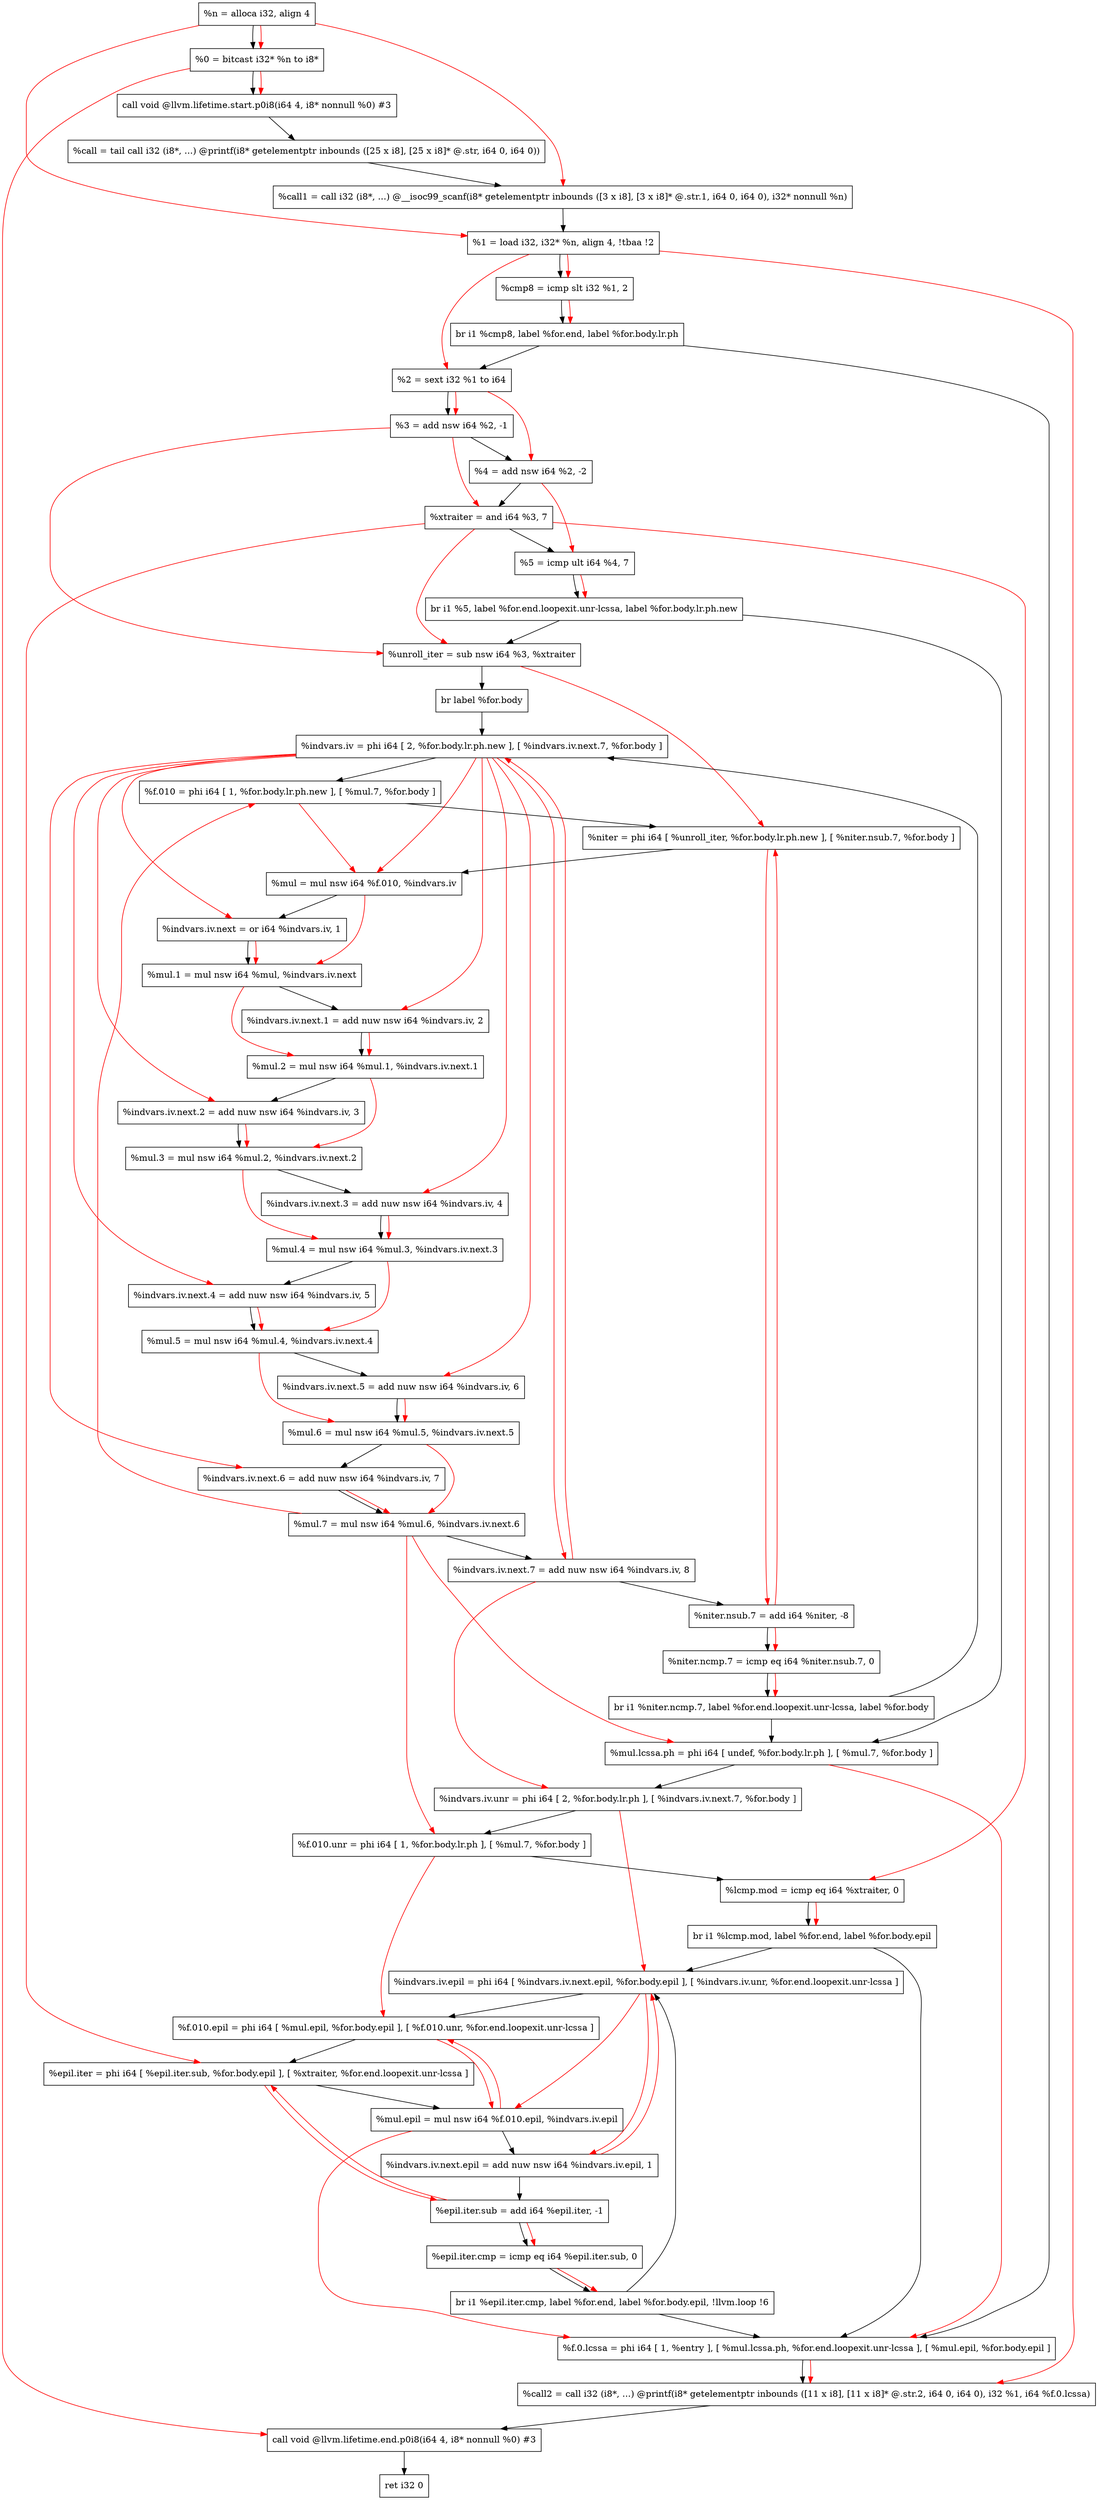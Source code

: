 digraph "CDFG for'func' function" {
	Node0x563f06b16fd8[shape=record, label="  %n = alloca i32, align 4"];
	Node0x563f06b17698[shape=record, label="  %0 = bitcast i32* %n to i8*"];
	Node0x563f06b17af8[shape=record, label="  call void @llvm.lifetime.start.p0i8(i64 4, i8* nonnull %0) #3"];
	Node0x563f06b17f10[shape=record, label="  %call = tail call i32 (i8*, ...) @printf(i8* getelementptr inbounds ([25 x i8], [25 x i8]* @.str, i64 0, i64 0))"];
	Node0x563f06b18178[shape=record, label="  %call1 = call i32 (i8*, ...) @__isoc99_scanf(i8* getelementptr inbounds ([3 x i8], [3 x i8]* @.str.1, i64 0, i64 0), i32* nonnull %n)"];
	Node0x563f06b18238[shape=record, label="  %1 = load i32, i32* %n, align 4, !tbaa !2"];
	Node0x563f06b191b0[shape=record, label="  %cmp8 = icmp slt i32 %1, 2"];
	Node0x563f06aab468[shape=record, label="  br i1 %cmp8, label %for.end, label %for.body.lr.ph"];
	Node0x563f06b19358[shape=record, label="  %2 = sext i32 %1 to i64"];
	Node0x563f06b19430[shape=record, label="  %3 = add nsw i64 %2, -1"];
	Node0x563f06b194d0[shape=record, label="  %4 = add nsw i64 %2, -2"];
	Node0x563f06b19590[shape=record, label="  %xtraiter = and i64 %3, 7"];
	Node0x563f06b19630[shape=record, label="  %5 = icmp ult i64 %4, 7"];
	Node0x563f06aab588[shape=record, label="  br i1 %5, label %for.end.loopexit.unr-lcssa, label %for.body.lr.ph.new"];
	Node0x563f06b19900[shape=record, label="  %unroll_iter = sub nsw i64 %3, %xtraiter"];
	Node0x563f06b199d8[shape=record, label="  br label %for.body"];
	Node0x563f06b19ab8[shape=record, label="  %indvars.iv = phi i64 [ 2, %for.body.lr.ph.new ], [ %indvars.iv.next.7, %for.body ]"];
	Node0x563f06b19e08[shape=record, label="  %f.010 = phi i64 [ 1, %for.body.lr.ph.new ], [ %mul.7, %for.body ]"];
	Node0x563f06b19f58[shape=record, label="  %niter = phi i64 [ %unroll_iter, %for.body.lr.ph.new ], [ %niter.nsub.7, %for.body ]"];
	Node0x563f06b1a040[shape=record, label="  %mul = mul nsw i64 %f.010, %indvars.iv"];
	Node0x563f06b1a0d0[shape=record, label="  %indvars.iv.next = or i64 %indvars.iv, 1"];
	Node0x563f06b1a1a0[shape=record, label="  %mul.1 = mul nsw i64 %mul, %indvars.iv.next"];
	Node0x563f06b1a230[shape=record, label="  %indvars.iv.next.1 = add nuw nsw i64 %indvars.iv, 2"];
	Node0x563f06b1a330[shape=record, label="  %mul.2 = mul nsw i64 %mul.1, %indvars.iv.next.1"];
	Node0x563f06b1a3c0[shape=record, label="  %indvars.iv.next.2 = add nuw nsw i64 %indvars.iv, 3"];
	Node0x563f06b1a490[shape=record, label="  %mul.3 = mul nsw i64 %mul.2, %indvars.iv.next.2"];
	Node0x563f06b1a520[shape=record, label="  %indvars.iv.next.3 = add nuw nsw i64 %indvars.iv, 4"];
	Node0x563f06b1a5c0[shape=record, label="  %mul.4 = mul nsw i64 %mul.3, %indvars.iv.next.3"];
	Node0x563f06b1a650[shape=record, label="  %indvars.iv.next.4 = add nuw nsw i64 %indvars.iv, 5"];
	Node0x563f06b1aa40[shape=record, label="  %mul.5 = mul nsw i64 %mul.4, %indvars.iv.next.4"];
	Node0x563f06b1aad0[shape=record, label="  %indvars.iv.next.5 = add nuw nsw i64 %indvars.iv, 6"];
	Node0x563f06b1aba0[shape=record, label="  %mul.6 = mul nsw i64 %mul.5, %indvars.iv.next.5"];
	Node0x563f06b1ac30[shape=record, label="  %indvars.iv.next.6 = add nuw nsw i64 %indvars.iv, 7"];
	Node0x563f06b1acd0[shape=record, label="  %mul.7 = mul nsw i64 %mul.6, %indvars.iv.next.6"];
	Node0x563f06b1ad40[shape=record, label="  %indvars.iv.next.7 = add nuw nsw i64 %indvars.iv, 8"];
	Node0x563f06b1adb0[shape=record, label="  %niter.nsub.7 = add i64 %niter, -8"];
	Node0x563f06b1ae20[shape=record, label="  %niter.ncmp.7 = icmp eq i64 %niter.nsub.7, 0"];
	Node0x563f06b1aea8[shape=record, label="  br i1 %niter.ncmp.7, label %for.end.loopexit.unr-lcssa, label %for.body"];
	Node0x563f06b1b308[shape=record, label="  %mul.lcssa.ph = phi i64 [ undef, %for.body.lr.ph ], [ %mul.7, %for.body ]"];
	Node0x563f06b1b3a8[shape=record, label="  %indvars.iv.unr = phi i64 [ 2, %for.body.lr.ph ], [ %indvars.iv.next.7, %for.body ]"];
	Node0x563f06b1b448[shape=record, label="  %f.010.unr = phi i64 [ 1, %for.body.lr.ph ], [ %mul.7, %for.body ]"];
	Node0x563f06b1b510[shape=record, label="  %lcmp.mod = icmp eq i64 %xtraiter, 0"];
	Node0x563f06b1b648[shape=record, label="  br i1 %lcmp.mod, label %for.end, label %for.body.epil"];
	Node0x563f06b1b748[shape=record, label="  %indvars.iv.epil = phi i64 [ %indvars.iv.next.epil, %for.body.epil ], [ %indvars.iv.unr, %for.end.loopexit.unr-lcssa ]"];
	Node0x563f06b1c088[shape=record, label="  %f.010.epil = phi i64 [ %mul.epil, %for.body.epil ], [ %f.010.unr, %for.end.loopexit.unr-lcssa ]"];
	Node0x563f06b1c1b8[shape=record, label="  %epil.iter = phi i64 [ %epil.iter.sub, %for.body.epil ], [ %xtraiter, %for.end.loopexit.unr-lcssa ]"];
	Node0x563f06b1c280[shape=record, label="  %mul.epil = mul nsw i64 %f.010.epil, %indvars.iv.epil"];
	Node0x563f06b1c2f0[shape=record, label="  %indvars.iv.next.epil = add nuw nsw i64 %indvars.iv.epil, 1"];
	Node0x563f06b1c360[shape=record, label="  %epil.iter.sub = add i64 %epil.iter, -1"];
	Node0x563f06b1c3d0[shape=record, label="  %epil.iter.cmp = icmp eq i64 %epil.iter.sub, 0"];
	Node0x563f06b1c458[shape=record, label="  br i1 %epil.iter.cmp, label %for.end, label %for.body.epil, !llvm.loop !6"];
	Node0x563f06b1c5b8[shape=record, label="  %f.0.lcssa = phi i64 [ 1, %entry ], [ %mul.lcssa.ph, %for.end.loopexit.unr-lcssa ], [ %mul.epil, %for.body.epil ]"];
	Node0x563f06b1c770[shape=record, label="  %call2 = call i32 (i8*, ...) @printf(i8* getelementptr inbounds ([11 x i8], [11 x i8]* @.str.2, i64 0, i64 0), i32 %1, i64 %f.0.lcssa)"];
	Node0x563f06b1c978[shape=record, label="  call void @llvm.lifetime.end.p0i8(i64 4, i8* nonnull %0) #3"];
	Node0x563f06b19858[shape=record, label="  ret i32 0"];
	Node0x563f06b16fd8 -> Node0x563f06b17698
	Node0x563f06b17698 -> Node0x563f06b17af8
	Node0x563f06b17af8 -> Node0x563f06b17f10
	Node0x563f06b17f10 -> Node0x563f06b18178
	Node0x563f06b18178 -> Node0x563f06b18238
	Node0x563f06b18238 -> Node0x563f06b191b0
	Node0x563f06b191b0 -> Node0x563f06aab468
	Node0x563f06aab468 -> Node0x563f06b1c5b8
	Node0x563f06aab468 -> Node0x563f06b19358
	Node0x563f06b19358 -> Node0x563f06b19430
	Node0x563f06b19430 -> Node0x563f06b194d0
	Node0x563f06b194d0 -> Node0x563f06b19590
	Node0x563f06b19590 -> Node0x563f06b19630
	Node0x563f06b19630 -> Node0x563f06aab588
	Node0x563f06aab588 -> Node0x563f06b1b308
	Node0x563f06aab588 -> Node0x563f06b19900
	Node0x563f06b19900 -> Node0x563f06b199d8
	Node0x563f06b199d8 -> Node0x563f06b19ab8
	Node0x563f06b19ab8 -> Node0x563f06b19e08
	Node0x563f06b19e08 -> Node0x563f06b19f58
	Node0x563f06b19f58 -> Node0x563f06b1a040
	Node0x563f06b1a040 -> Node0x563f06b1a0d0
	Node0x563f06b1a0d0 -> Node0x563f06b1a1a0
	Node0x563f06b1a1a0 -> Node0x563f06b1a230
	Node0x563f06b1a230 -> Node0x563f06b1a330
	Node0x563f06b1a330 -> Node0x563f06b1a3c0
	Node0x563f06b1a3c0 -> Node0x563f06b1a490
	Node0x563f06b1a490 -> Node0x563f06b1a520
	Node0x563f06b1a520 -> Node0x563f06b1a5c0
	Node0x563f06b1a5c0 -> Node0x563f06b1a650
	Node0x563f06b1a650 -> Node0x563f06b1aa40
	Node0x563f06b1aa40 -> Node0x563f06b1aad0
	Node0x563f06b1aad0 -> Node0x563f06b1aba0
	Node0x563f06b1aba0 -> Node0x563f06b1ac30
	Node0x563f06b1ac30 -> Node0x563f06b1acd0
	Node0x563f06b1acd0 -> Node0x563f06b1ad40
	Node0x563f06b1ad40 -> Node0x563f06b1adb0
	Node0x563f06b1adb0 -> Node0x563f06b1ae20
	Node0x563f06b1ae20 -> Node0x563f06b1aea8
	Node0x563f06b1aea8 -> Node0x563f06b1b308
	Node0x563f06b1aea8 -> Node0x563f06b19ab8
	Node0x563f06b1b308 -> Node0x563f06b1b3a8
	Node0x563f06b1b3a8 -> Node0x563f06b1b448
	Node0x563f06b1b448 -> Node0x563f06b1b510
	Node0x563f06b1b510 -> Node0x563f06b1b648
	Node0x563f06b1b648 -> Node0x563f06b1c5b8
	Node0x563f06b1b648 -> Node0x563f06b1b748
	Node0x563f06b1b748 -> Node0x563f06b1c088
	Node0x563f06b1c088 -> Node0x563f06b1c1b8
	Node0x563f06b1c1b8 -> Node0x563f06b1c280
	Node0x563f06b1c280 -> Node0x563f06b1c2f0
	Node0x563f06b1c2f0 -> Node0x563f06b1c360
	Node0x563f06b1c360 -> Node0x563f06b1c3d0
	Node0x563f06b1c3d0 -> Node0x563f06b1c458
	Node0x563f06b1c458 -> Node0x563f06b1c5b8
	Node0x563f06b1c458 -> Node0x563f06b1b748
	Node0x563f06b1c5b8 -> Node0x563f06b1c770
	Node0x563f06b1c770 -> Node0x563f06b1c978
	Node0x563f06b1c978 -> Node0x563f06b19858
edge [color=red]
	Node0x563f06b16fd8 -> Node0x563f06b17698
	Node0x563f06b17698 -> Node0x563f06b17af8
	Node0x563f06b16fd8 -> Node0x563f06b18178
	Node0x563f06b16fd8 -> Node0x563f06b18238
	Node0x563f06b18238 -> Node0x563f06b191b0
	Node0x563f06b191b0 -> Node0x563f06aab468
	Node0x563f06b18238 -> Node0x563f06b19358
	Node0x563f06b19358 -> Node0x563f06b19430
	Node0x563f06b19358 -> Node0x563f06b194d0
	Node0x563f06b19430 -> Node0x563f06b19590
	Node0x563f06b194d0 -> Node0x563f06b19630
	Node0x563f06b19630 -> Node0x563f06aab588
	Node0x563f06b19430 -> Node0x563f06b19900
	Node0x563f06b19590 -> Node0x563f06b19900
	Node0x563f06b1ad40 -> Node0x563f06b19ab8
	Node0x563f06b1acd0 -> Node0x563f06b19e08
	Node0x563f06b19900 -> Node0x563f06b19f58
	Node0x563f06b1adb0 -> Node0x563f06b19f58
	Node0x563f06b19e08 -> Node0x563f06b1a040
	Node0x563f06b19ab8 -> Node0x563f06b1a040
	Node0x563f06b19ab8 -> Node0x563f06b1a0d0
	Node0x563f06b1a040 -> Node0x563f06b1a1a0
	Node0x563f06b1a0d0 -> Node0x563f06b1a1a0
	Node0x563f06b19ab8 -> Node0x563f06b1a230
	Node0x563f06b1a1a0 -> Node0x563f06b1a330
	Node0x563f06b1a230 -> Node0x563f06b1a330
	Node0x563f06b19ab8 -> Node0x563f06b1a3c0
	Node0x563f06b1a330 -> Node0x563f06b1a490
	Node0x563f06b1a3c0 -> Node0x563f06b1a490
	Node0x563f06b19ab8 -> Node0x563f06b1a520
	Node0x563f06b1a490 -> Node0x563f06b1a5c0
	Node0x563f06b1a520 -> Node0x563f06b1a5c0
	Node0x563f06b19ab8 -> Node0x563f06b1a650
	Node0x563f06b1a5c0 -> Node0x563f06b1aa40
	Node0x563f06b1a650 -> Node0x563f06b1aa40
	Node0x563f06b19ab8 -> Node0x563f06b1aad0
	Node0x563f06b1aa40 -> Node0x563f06b1aba0
	Node0x563f06b1aad0 -> Node0x563f06b1aba0
	Node0x563f06b19ab8 -> Node0x563f06b1ac30
	Node0x563f06b1aba0 -> Node0x563f06b1acd0
	Node0x563f06b1ac30 -> Node0x563f06b1acd0
	Node0x563f06b19ab8 -> Node0x563f06b1ad40
	Node0x563f06b19f58 -> Node0x563f06b1adb0
	Node0x563f06b1adb0 -> Node0x563f06b1ae20
	Node0x563f06b1ae20 -> Node0x563f06b1aea8
	Node0x563f06b1acd0 -> Node0x563f06b1b308
	Node0x563f06b1ad40 -> Node0x563f06b1b3a8
	Node0x563f06b1acd0 -> Node0x563f06b1b448
	Node0x563f06b19590 -> Node0x563f06b1b510
	Node0x563f06b1b510 -> Node0x563f06b1b648
	Node0x563f06b1c2f0 -> Node0x563f06b1b748
	Node0x563f06b1b3a8 -> Node0x563f06b1b748
	Node0x563f06b1c280 -> Node0x563f06b1c088
	Node0x563f06b1b448 -> Node0x563f06b1c088
	Node0x563f06b1c360 -> Node0x563f06b1c1b8
	Node0x563f06b19590 -> Node0x563f06b1c1b8
	Node0x563f06b1c088 -> Node0x563f06b1c280
	Node0x563f06b1b748 -> Node0x563f06b1c280
	Node0x563f06b1b748 -> Node0x563f06b1c2f0
	Node0x563f06b1c1b8 -> Node0x563f06b1c360
	Node0x563f06b1c360 -> Node0x563f06b1c3d0
	Node0x563f06b1c3d0 -> Node0x563f06b1c458
	Node0x563f06b1b308 -> Node0x563f06b1c5b8
	Node0x563f06b1c280 -> Node0x563f06b1c5b8
	Node0x563f06b18238 -> Node0x563f06b1c770
	Node0x563f06b1c5b8 -> Node0x563f06b1c770
	Node0x563f06b17698 -> Node0x563f06b1c978
}
